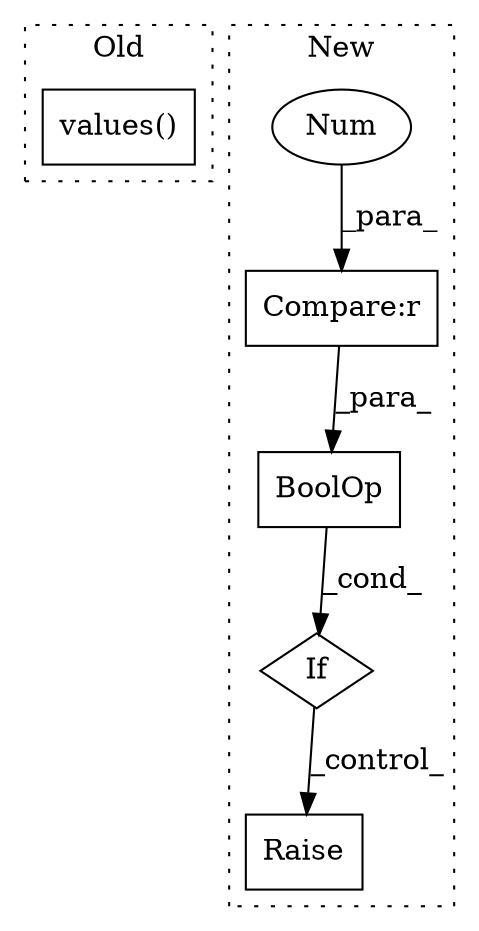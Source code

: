 digraph G {
subgraph cluster0 {
1 [label="values()" a="75" s="5873" l="21" shape="box"];
label = "Old";
style="dotted";
}
subgraph cluster1 {
2 [label="BoolOp" a="72" s="5649" l="69" shape="box"];
3 [label="Compare:r" a="40" s="5690" l="28" shape="box"];
4 [label="If" a="96" s="5646" l="3" shape="diamond"];
5 [label="Raise" a="91" s="6533" l="6" shape="box"];
6 [label="Num" a="76" s="5717" l="1" shape="ellipse"];
label = "New";
style="dotted";
}
2 -> 4 [label="_cond_"];
3 -> 2 [label="_para_"];
4 -> 5 [label="_control_"];
6 -> 3 [label="_para_"];
}